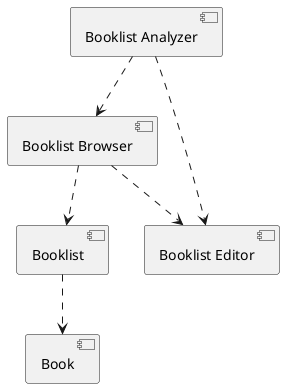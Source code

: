 @startuml

component [Booklist]
component [Book]
component [Booklist Browser]
component [Booklist Editor]
component [Booklist Analyzer]

[Booklist] ..> [Book]
[Booklist Browser] ..> [Booklist Editor]
[Booklist Browser] ..> [Booklist]
[Booklist Analyzer] ..> [Booklist Browser]
[Booklist Analyzer] ..> [Booklist Editor]

@enduml
